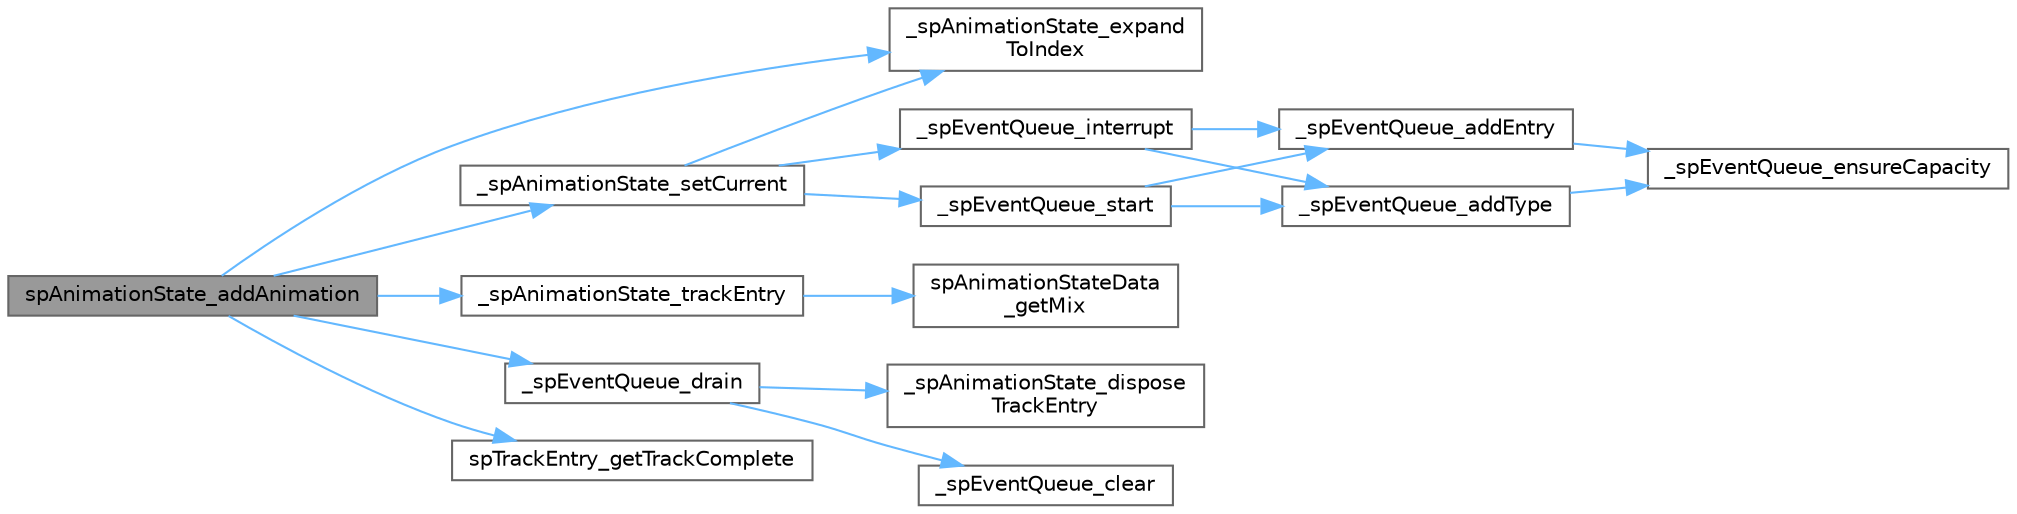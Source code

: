 digraph "spAnimationState_addAnimation"
{
 // LATEX_PDF_SIZE
  bgcolor="transparent";
  edge [fontname=Helvetica,fontsize=10,labelfontname=Helvetica,labelfontsize=10];
  node [fontname=Helvetica,fontsize=10,shape=box,height=0.2,width=0.4];
  rankdir="LR";
  Node1 [id="Node000001",label="spAnimationState_addAnimation",height=0.2,width=0.4,color="gray40", fillcolor="grey60", style="filled", fontcolor="black",tooltip=" "];
  Node1 -> Node2 [id="edge18_Node000001_Node000002",color="steelblue1",style="solid",tooltip=" "];
  Node2 [id="Node000002",label="_spAnimationState_expand\lToIndex",height=0.2,width=0.4,color="grey40", fillcolor="white", style="filled",URL="$_animation_state_8c.html#a47a7bfffd51bbbb691d9ea1be922e567",tooltip=" "];
  Node1 -> Node3 [id="edge19_Node000001_Node000003",color="steelblue1",style="solid",tooltip=" "];
  Node3 [id="Node000003",label="_spAnimationState_setCurrent",height=0.2,width=0.4,color="grey40", fillcolor="white", style="filled",URL="$_animation_state_8c.html#a7fd9c2b5f1e4e7ad96f8483118220e53",tooltip=" "];
  Node3 -> Node2 [id="edge20_Node000003_Node000002",color="steelblue1",style="solid",tooltip=" "];
  Node3 -> Node4 [id="edge21_Node000003_Node000004",color="steelblue1",style="solid",tooltip=" "];
  Node4 [id="Node000004",label="_spEventQueue_interrupt",height=0.2,width=0.4,color="grey40", fillcolor="white", style="filled",URL="$_animation_state_8c.html#a5815aa63274b44d11a8ec89dfc804465",tooltip=" "];
  Node4 -> Node5 [id="edge22_Node000004_Node000005",color="steelblue1",style="solid",tooltip=" "];
  Node5 [id="Node000005",label="_spEventQueue_addEntry",height=0.2,width=0.4,color="grey40", fillcolor="white", style="filled",URL="$_animation_state_8c.html#a0ed92ad4a59938a53b929819762bc8fc",tooltip=" "];
  Node5 -> Node6 [id="edge23_Node000005_Node000006",color="steelblue1",style="solid",tooltip=" "];
  Node6 [id="Node000006",label="_spEventQueue_ensureCapacity",height=0.2,width=0.4,color="grey40", fillcolor="white", style="filled",URL="$_animation_state_8c.html#adf76c913168fb6693fa402cd6cc8cca3",tooltip=" "];
  Node4 -> Node7 [id="edge24_Node000004_Node000007",color="steelblue1",style="solid",tooltip=" "];
  Node7 [id="Node000007",label="_spEventQueue_addType",height=0.2,width=0.4,color="grey40", fillcolor="white", style="filled",URL="$_animation_state_8c.html#a82e60f2ab9563495a0f3f93cb70d0c33",tooltip=" "];
  Node7 -> Node6 [id="edge25_Node000007_Node000006",color="steelblue1",style="solid",tooltip=" "];
  Node3 -> Node8 [id="edge26_Node000003_Node000008",color="steelblue1",style="solid",tooltip=" "];
  Node8 [id="Node000008",label="_spEventQueue_start",height=0.2,width=0.4,color="grey40", fillcolor="white", style="filled",URL="$_animation_state_8c.html#af858d8aab224031b47a05197b3c03197",tooltip=" "];
  Node8 -> Node5 [id="edge27_Node000008_Node000005",color="steelblue1",style="solid",tooltip=" "];
  Node8 -> Node7 [id="edge28_Node000008_Node000007",color="steelblue1",style="solid",tooltip=" "];
  Node1 -> Node9 [id="edge29_Node000001_Node000009",color="steelblue1",style="solid",tooltip=" "];
  Node9 [id="Node000009",label="_spAnimationState_trackEntry",height=0.2,width=0.4,color="grey40", fillcolor="white", style="filled",URL="$_animation_state_8c.html#a45fa0621f7a80386a42205e14b379039",tooltip=" "];
  Node9 -> Node10 [id="edge30_Node000009_Node000010",color="steelblue1",style="solid",tooltip=" "];
  Node10 [id="Node000010",label="spAnimationStateData\l_getMix",height=0.2,width=0.4,color="grey40", fillcolor="white", style="filled",URL="$_animation_state_data_8c.html#acb6ddd9395a5dd089b55b0bb0cd2e7ac",tooltip=" "];
  Node1 -> Node11 [id="edge31_Node000001_Node000011",color="steelblue1",style="solid",tooltip=" "];
  Node11 [id="Node000011",label="_spEventQueue_drain",height=0.2,width=0.4,color="grey40", fillcolor="white", style="filled",URL="$_animation_state_8c.html#a2bb362df65f36453467acd9b360c600d",tooltip=" "];
  Node11 -> Node12 [id="edge32_Node000011_Node000012",color="steelblue1",style="solid",tooltip=" "];
  Node12 [id="Node000012",label="_spAnimationState_dispose\lTrackEntry",height=0.2,width=0.4,color="grey40", fillcolor="white", style="filled",URL="$_animation_state_8c.html#a7a84367c96b43e1d7c7431c45569e674",tooltip=" "];
  Node11 -> Node13 [id="edge33_Node000011_Node000013",color="steelblue1",style="solid",tooltip=" "];
  Node13 [id="Node000013",label="_spEventQueue_clear",height=0.2,width=0.4,color="grey40", fillcolor="white", style="filled",URL="$_animation_state_8c.html#ad1670a9e8dc0e71b856366a3223c8b97",tooltip=" "];
  Node1 -> Node14 [id="edge34_Node000001_Node000014",color="steelblue1",style="solid",tooltip=" "];
  Node14 [id="Node000014",label="spTrackEntry_getTrackComplete",height=0.2,width=0.4,color="grey40", fillcolor="white", style="filled",URL="$_animation_state_8c.html#a2b68a7538bba23adfe96a76c2e54267f",tooltip=" "];
}

